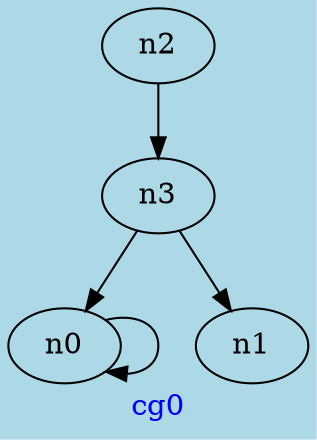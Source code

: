 digraph G{
graph [ label = "cg0" , fontcolor = "blue" , bgcolor = "lightblue" ];
n0;
n1;
n2;
n3;
n3->n0;
n0->n0;
n3->n1;
n2->n3;
}
